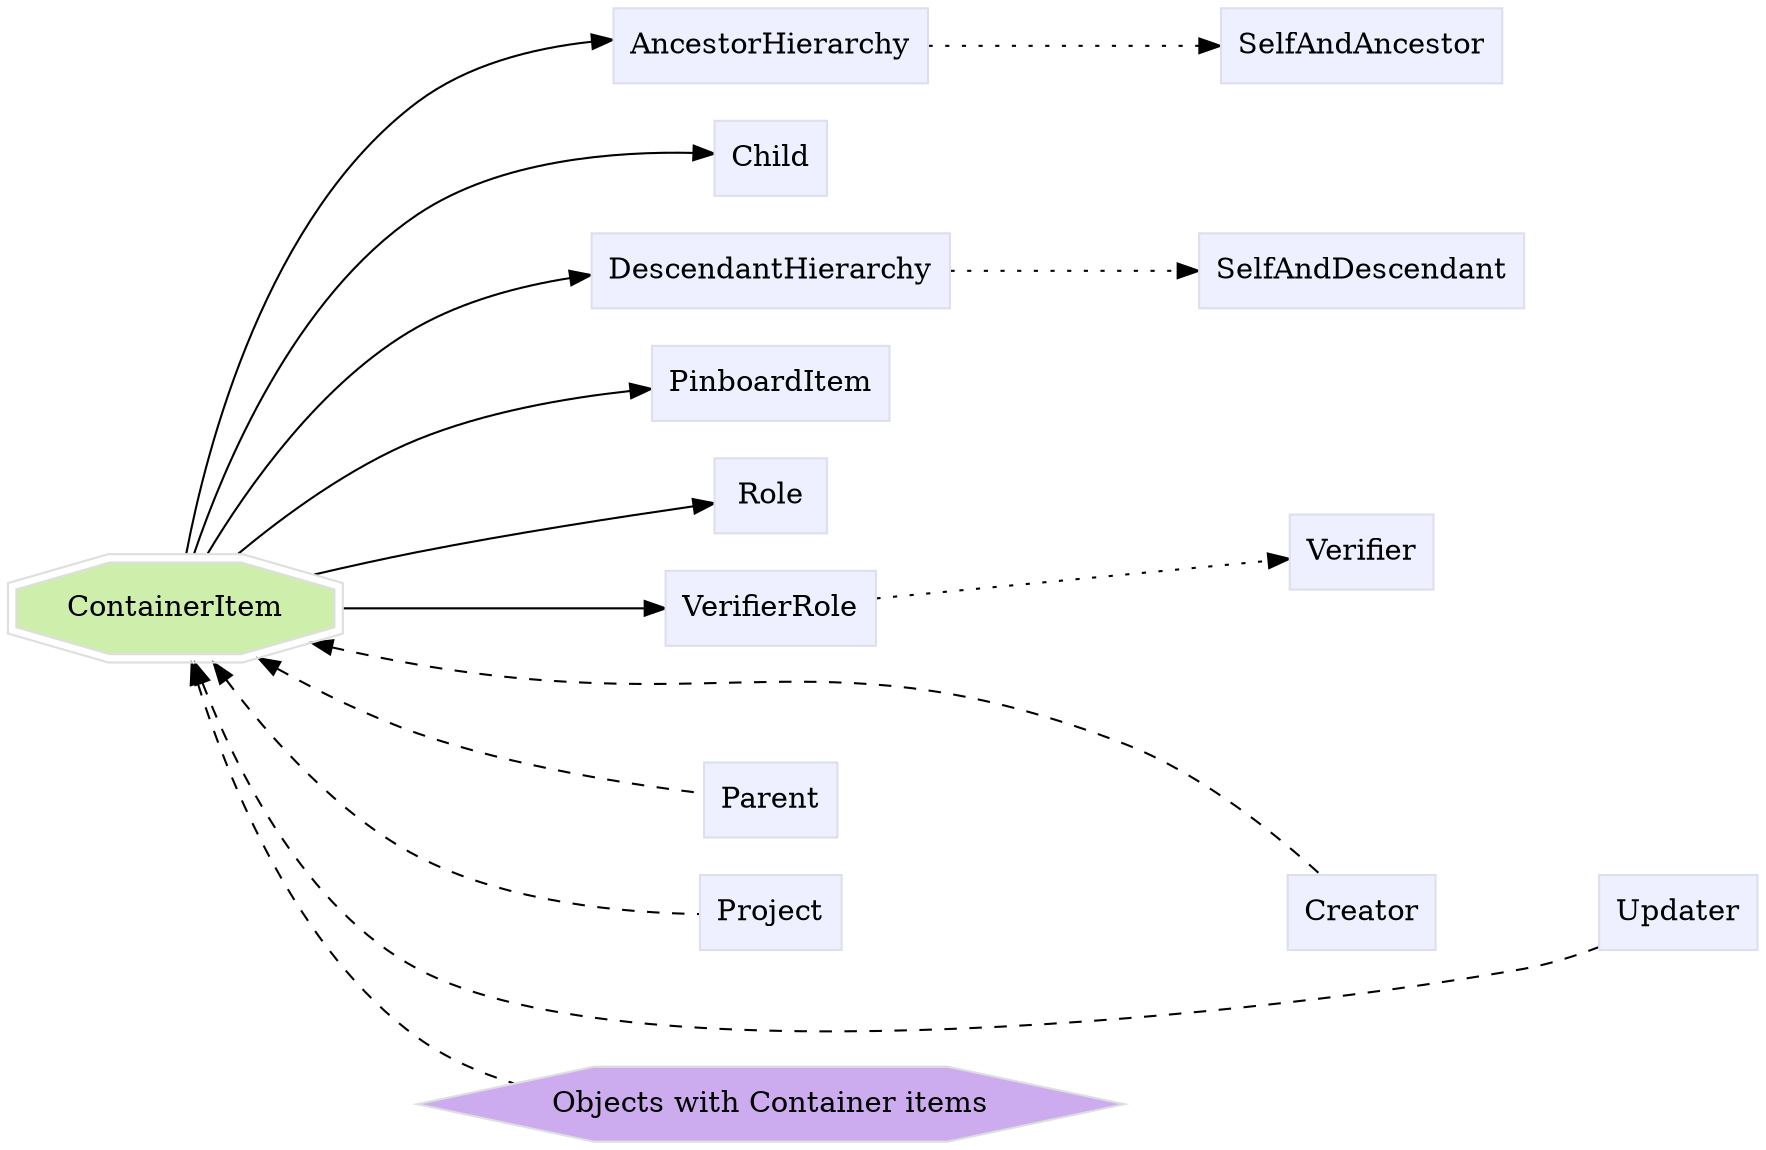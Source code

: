 digraph ContainerItem {
	graph [bb="0,0,698.84,544",
		label="",
		outputorder=edgesfirst,
		rankdir=LR
	];
	node [label="\N"];
	subgraph annotator_cluster {
		graph [rank=min];
	}
	subgraph core {
	}
	subgraph supporting {
		ContainerItem	[color="#dedede",
			fillcolor="#cdefab",
			group=target,
			height=0.61111,
			href="/develop/Data/models.html#container-item",
			label=ContainerItem,
			pos="70.832,256",
			shape=doubleoctagon,
			style=filled,
			target=_top,
			width=1.9675];
		AncestorHierarchy	[color="#dddeee",
			fillcolor="#eeefff",
			group=supporting,
			height=0.5,
			href="/develop/Data/models.html#ancestor-hierarchy",
			label=AncestorHierarchy,
			pos="309.75,526",
			shape=box,
			style=filled,
			target=_top,
			width=1.6528];
		Child	[color="#dddeee",
			fillcolor="#eeefff",
			group=supporting,
			height=0.5,
			href="/develop/Data/models.html#child",
			label=Child,
			pos="309.75,472",
			shape=box,
			style=filled,
			target=_top,
			width=0.75];
		DescendantHierarchy	[color="#dddeee",
			fillcolor="#eeefff",
			group=supporting,
			height=0.5,
			href="/develop/Data/models.html#descendant-hierarchy",
			label=DescendantHierarchy,
			pos="309.75,418",
			shape=box,
			style=filled,
			target=_top,
			width=1.8611];
		PinboardItem	[color="#dddeee",
			fillcolor="#eeefff",
			group=supporting,
			height=0.5,
			href="/develop/Data/models.html#pinboard-item",
			label=PinboardItem,
			pos="309.75,364",
			shape=box,
			style=filled,
			target=_top,
			width=1.2639];
		Role	[color="#dddeee",
			fillcolor="#eeefff",
			group=supporting,
			height=0.5,
			href="/develop/Data/models.html#role",
			label=Role,
			pos="309.75,310",
			shape=box,
			style=filled,
			target=_top,
			width=0.75];
		SelfAndAncestor	[color="#dddeee",
			fillcolor="#eeefff",
			group=supporting,
			height=0.5,
			href="/develop/Data/models.html#self-and-ancestor",
			label=SelfAndAncestor,
			pos="540.34,526",
			shape=box,
			style=filled,
			target=_top,
			width=1.5278];
		SelfAndDescendant	[color="#dddeee",
			fillcolor="#eeefff",
			group=supporting,
			height=0.5,
			href="/develop/Data/models.html#self-and-descendant",
			label=SelfAndDescendant,
			pos="540.34,418",
			shape=box,
			style=filled,
			target=_top,
			width=1.7361];
		VerifierRole	[color="#dddeee",
			fillcolor="#eeefff",
			group=supporting,
			height=0.5,
			href="/develop/Data/models.html#verifier-role",
			label=VerifierRole,
			pos="309.75,256",
			shape=box,
			style=filled,
			target=_top,
			width=1.1528];
		Verifier	[color="#dddeee",
			fillcolor="#eeefff",
			group=supporting,
			height=0.5,
			href="/develop/Data/models.html#verifier",
			label=Verifier,
			pos="540.34,283",
			shape=box,
			style=filled,
			target=_top,
			width=0.79167];
		Creator	[color="#dddeee",
			fillcolor="#eeefff",
			group=supporting,
			height=0.5,
			href="/develop/Data/models.html#creator",
			label=Creator,
			pos="540.34,110",
			shape=box,
			style=filled,
			target=_top,
			width=0.79167];
		Parent	[color="#dddeee",
			fillcolor="#eeefff",
			group=supporting,
			height=0.5,
			href="/develop/Data/models.html#parent",
			label=Parent,
			pos="309.75,164",
			shape=box,
			style=filled,
			target=_top,
			width=0.75];
		Project	[color="#dddeee",
			fillcolor="#eeefff",
			group=supporting,
			height=0.5,
			href="/develop/Data/models.html#project",
			label=Project,
			pos="309.75,110",
			shape=box,
			style=filled,
			target=_top,
			width=0.76389];
		Updater	[color="#dddeee",
			fillcolor="#eeefff",
			group=supporting,
			height=0.5,
			href="/develop/Data/models.html#updater",
			label=Updater,
			pos="668.84,110",
			shape=box,
			style=filled,
			target=_top,
			width=0.83333];
	}
	ContainerItem -> AncestorHierarchy	[pos="e,250.16,525.55 74.659,278.2 82.047,326.47 106.55,441.31 177.66,499 195.19,513.22 218.28,520.53 240.2,524.14"];
	ContainerItem -> Child	[pos="e,282.56,472.77 77.625,278.16 89.316,318.25 119.7,402.58 177.66,445 205.1,465.08 243.99,471.02 272.28,472.43"];
	ContainerItem -> DescendantHierarchy	[pos="e,242.71,413.54 82.768,278.19 99.036,308.72 132.6,363.09 177.66,391 194.15,401.21 213.82,407.63 232.84,411.65"];
	ContainerItem -> PinboardItem	[pos="e,264.11,359.85 94.199,278.01 114.36,296.58 145.67,322.4 177.66,337 201.52,347.89 229.83,354.43 254.02,358.33"];
	ContainerItem -> Role	[pos="e,282.56,304.98 126.92,270.57 143.22,274.74 161.13,279.19 177.66,283 209.65,290.37 246.24,297.83 272.63,303.03"];
	ContainerItem -> VerifierRole	[pos="e,267.93,256 141.63,256 178.87,256 223.86,256 257.78,256"];
	ContainerItem -> Creator	[dir=back,
		pos="s,125.69,241.07 135.59,238.56 149.4,235.11 163.97,231.72 177.66,229 294,205.86 333.43,239.16 441.84,191 474.82,176.35 505.56,147.23 \
523.39,128.19",
		style=dashed];
	ContainerItem -> Parent	[dir=back,
		pos="s,103.56,234.93 112.33,229.54 131.51,217.93 155.12,204.94 177.66,196 212.83,182.05 255.8,172.97 282.73,168.16",
		style=dashed];
	ContainerItem -> Project	[dir=back,
		pos="s,85.235,233.65 90.848,225.16 109.5,197.63 140.5,158.45 177.66,137 210.36,118.12 254.37,112.33 282.15,110.62",
		style=dashed];
	ContainerItem -> Updater	[dir=back,
		pos="s,77.672,233.95 80.734,224.16 94.143,183.03 123.87,113.15 177.66,83 260.08,36.802 510.18,64.521 602.84,83 614.94,85.414 627.61,90.126 \
638.52,94.947",
		style=dashed];
	"Objects with Container items"	[color="#dedede",
		fillcolor="#cdabef",
		group=polymorphic,
		height=0.5,
		href="/develop/Data/models.html#objects with container item",
		label="Objects with Container items",
		pos="309.75,18",
		shape=hexagon,
		style=filled,
		target=_top,
		width=3.6691];
	ContainerItem -> "Objects with Container items"	[dir=back,
		pos="s,76.753,233.78 79.273,224.08 91.636,178.36 120.87,94.793 177.66,50 189.53,40.643 203.73,33.969 218.35,29.221",
		style=dashed];
	AncestorHierarchy -> SelfAndAncestor	[pos="e,485.23,526 369.32,526 401.69,526 441.95,526 475.16,526",
		style=dotted];
	DescendantHierarchy -> SelfAndDescendant	[pos="e,477.68,418 376.87,418 405.29,418 438.58,418 467.61,418",
		style=dotted];
	Role -> Verifier	[pos="e,511.65,286.27 336.97,306.9 377.42,302.13 455.21,292.94 501.67,287.45",
		style=invis];
	VerifierRole -> Verifier	[pos="e,511.68,279.73 351.35,260.8 393.93,265.83 460.29,273.66 501.72,278.56",
		style=dotted];
	Creator -> Updater	[pos="e,638.82,110 569.1,110 586.6,110 609.48,110 628.8,110",
		style=invis];
	Project -> Creator	[pos="e,511.77,110 337.42,110 377.95,110 455.24,110 501.55,110",
		style=invis];
}

